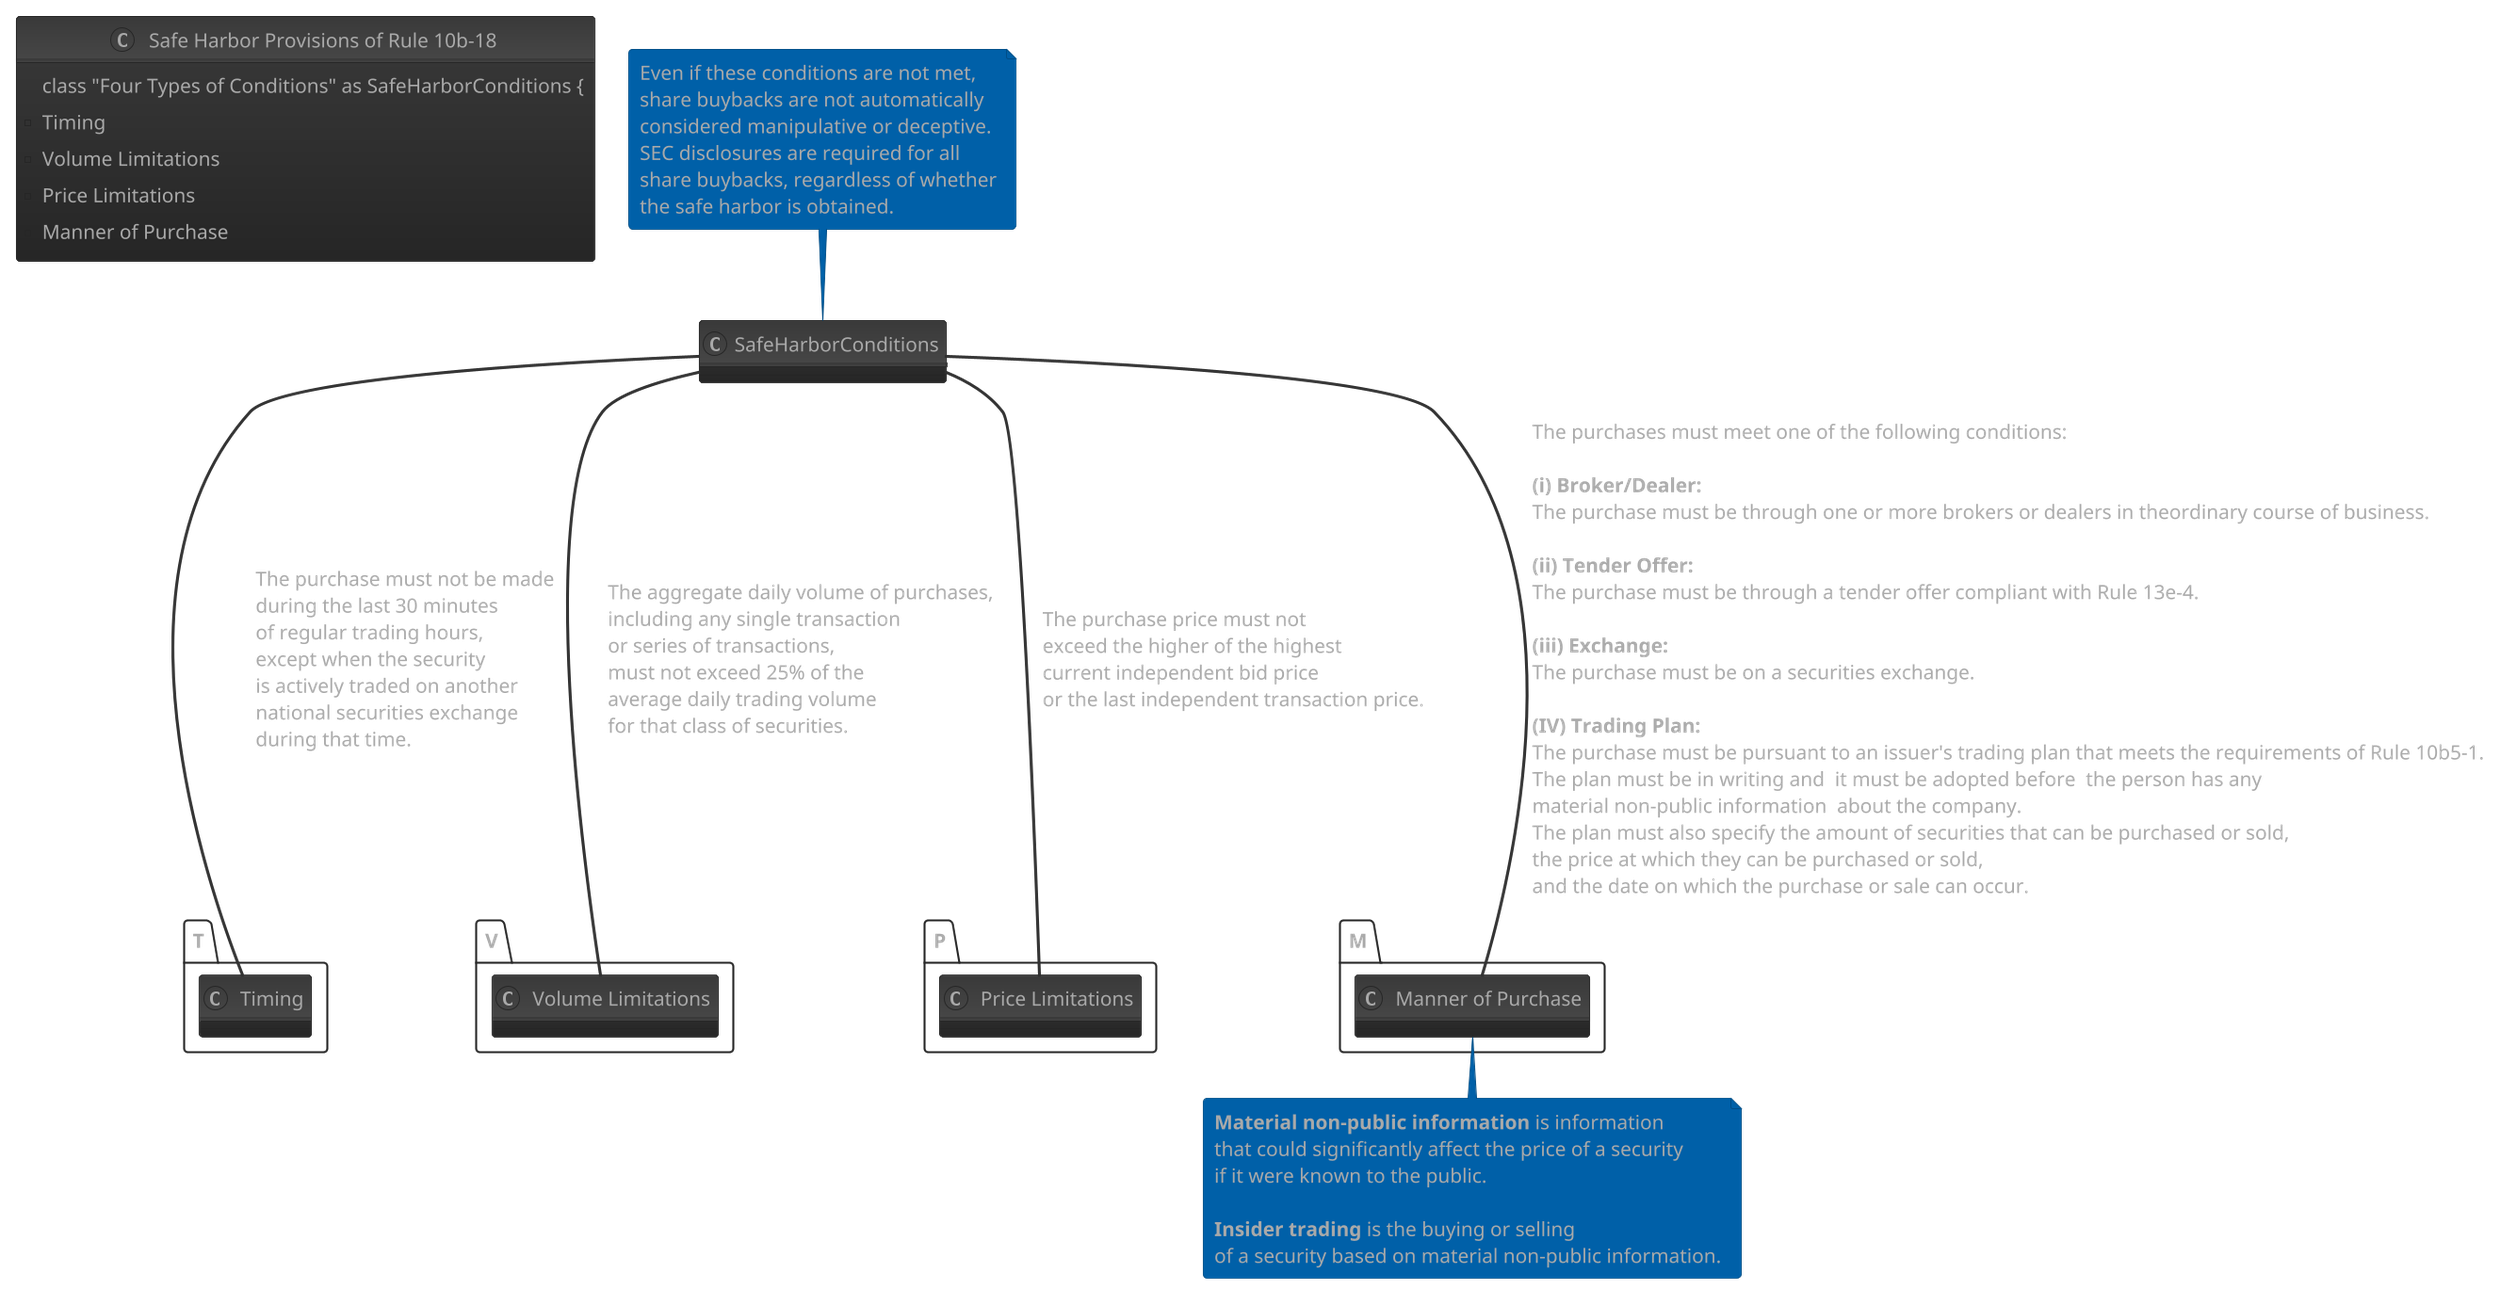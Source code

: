 @startuml
!theme black-knight
!define RECTANGLE class
skinparam defaultfontsize 20
skinparam defaultTextAlignment left
skinparam defaultfontcolor DarkGray

RECTANGLE "Safe Harbor Provisions of Rule 10b-18" {
  RECTANGLE "Four Types of Conditions" as SafeHarborConditions {
    - Timing
    - Volume Limitations
    - Price Limitations
    - Manner of Purchase
  }
  SafeHarborConditions -- "T. Timing" : The purchase must not be made\nduring the last 30 minutes\nof regular trading hours,\nexcept when the security\nis actively traded on another\nnational securities exchange\nduring that time.
  SafeHarborConditions -- "V. Volume Limitations" : The aggregate daily volume of purchases,\nincluding any single transaction \nor series of transactions, \nmust not exceed 25% of the \naverage daily trading volume \nfor that class of securities.
  SafeHarborConditions -- "P. Price Limitations" : The purchase price must not \nexceed the higher of the highest \ncurrent independent bid price \nor the last independent transaction price.
  SafeHarborConditions -- "M. Manner of Purchase" : The purchases must meet one of the following conditions:\n\n**(i) Broker/Dealer:**\nThe purchase must be through one or more brokers or dealers in theordinary course of business.\n\n**(ii) Tender Offer:**\nThe purchase must be through a tender offer compliant with Rule 13e-4.\n\n**(iii) Exchange:**\nThe purchase must be on a securities exchange.\n\n**(IV) Trading Plan:**\nThe purchase must be pursuant to an issuer's trading plan that meets the requirements of Rule 10b5-1.\nThe plan must be in writing and  it must be adopted before  the person has any  \nmaterial non-public information  about the company.\nThe plan must also specify the amount of securities that can be purchased or sold, \nthe price at which they can be purchased or sold, \nand the date on which the purchase or sale can occur.
        note bottom
                **Material non-public information** is information
                that could significantly affect the price of a security
                if it were known to the public.

                **Insider trading** is the buying or selling
                of a security based on material non-public information.
        end note

note top of SafeHarborConditions
        Even if these conditions are not met,
        share buybacks are not automatically
        considered manipulative or deceptive.
        SEC disclosures are required for all
        share buybacks, regardless of whether
        the safe harbor is obtained.
end note

}


@enduml
